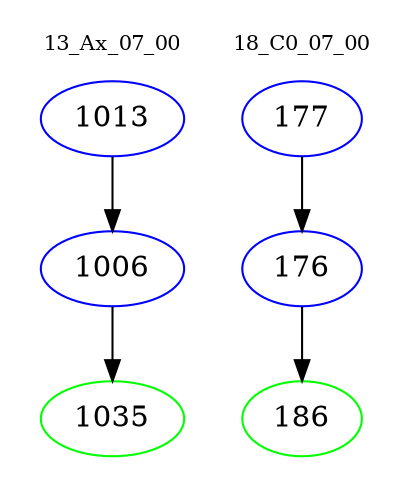 digraph{
subgraph cluster_0 {
color = white
label = "13_Ax_07_00";
fontsize=10;
T0_1013 [label="1013", color="blue"]
T0_1013 -> T0_1006 [color="black"]
T0_1006 [label="1006", color="blue"]
T0_1006 -> T0_1035 [color="black"]
T0_1035 [label="1035", color="green"]
}
subgraph cluster_1 {
color = white
label = "18_C0_07_00";
fontsize=10;
T1_177 [label="177", color="blue"]
T1_177 -> T1_176 [color="black"]
T1_176 [label="176", color="blue"]
T1_176 -> T1_186 [color="black"]
T1_186 [label="186", color="green"]
}
}
